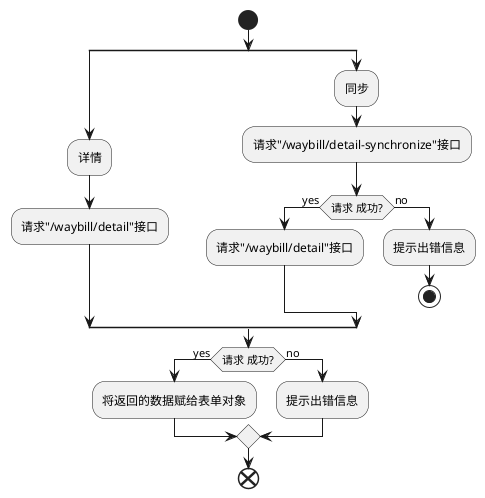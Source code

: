 @startuml

start
split
  :详情;
  :请求"/waybill/detail"接口;
split again
  :同步;
  :请求"/waybill/detail-synchronize"接口;
  if(请求 成功?) then (yes)
    :请求"/waybill/detail"接口;
  else (no)
    :提示出错信息;
    stop
  endif
end split
if(请求 成功?) then (yes)
  :将返回的数据赋给表单对象;
else (no)
  :提示出错信息;
endif
end

@enduml